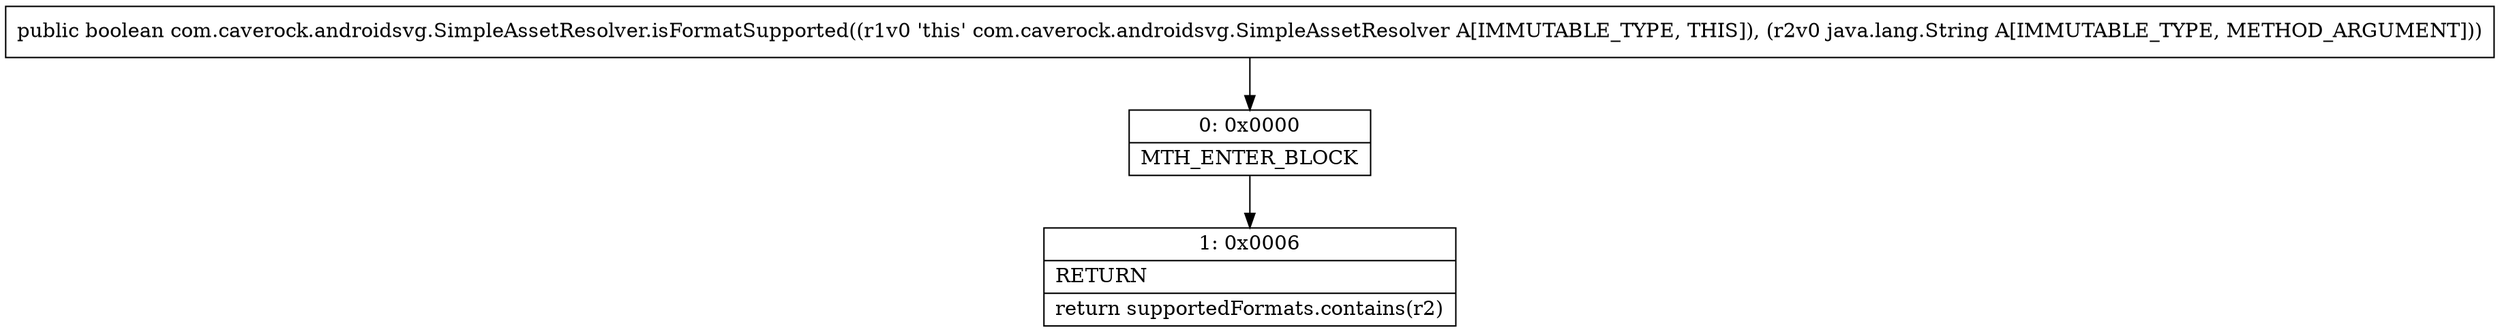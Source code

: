 digraph "CFG forcom.caverock.androidsvg.SimpleAssetResolver.isFormatSupported(Ljava\/lang\/String;)Z" {
Node_0 [shape=record,label="{0\:\ 0x0000|MTH_ENTER_BLOCK\l}"];
Node_1 [shape=record,label="{1\:\ 0x0006|RETURN\l|return supportedFormats.contains(r2)\l}"];
MethodNode[shape=record,label="{public boolean com.caverock.androidsvg.SimpleAssetResolver.isFormatSupported((r1v0 'this' com.caverock.androidsvg.SimpleAssetResolver A[IMMUTABLE_TYPE, THIS]), (r2v0 java.lang.String A[IMMUTABLE_TYPE, METHOD_ARGUMENT])) }"];
MethodNode -> Node_0;
Node_0 -> Node_1;
}

